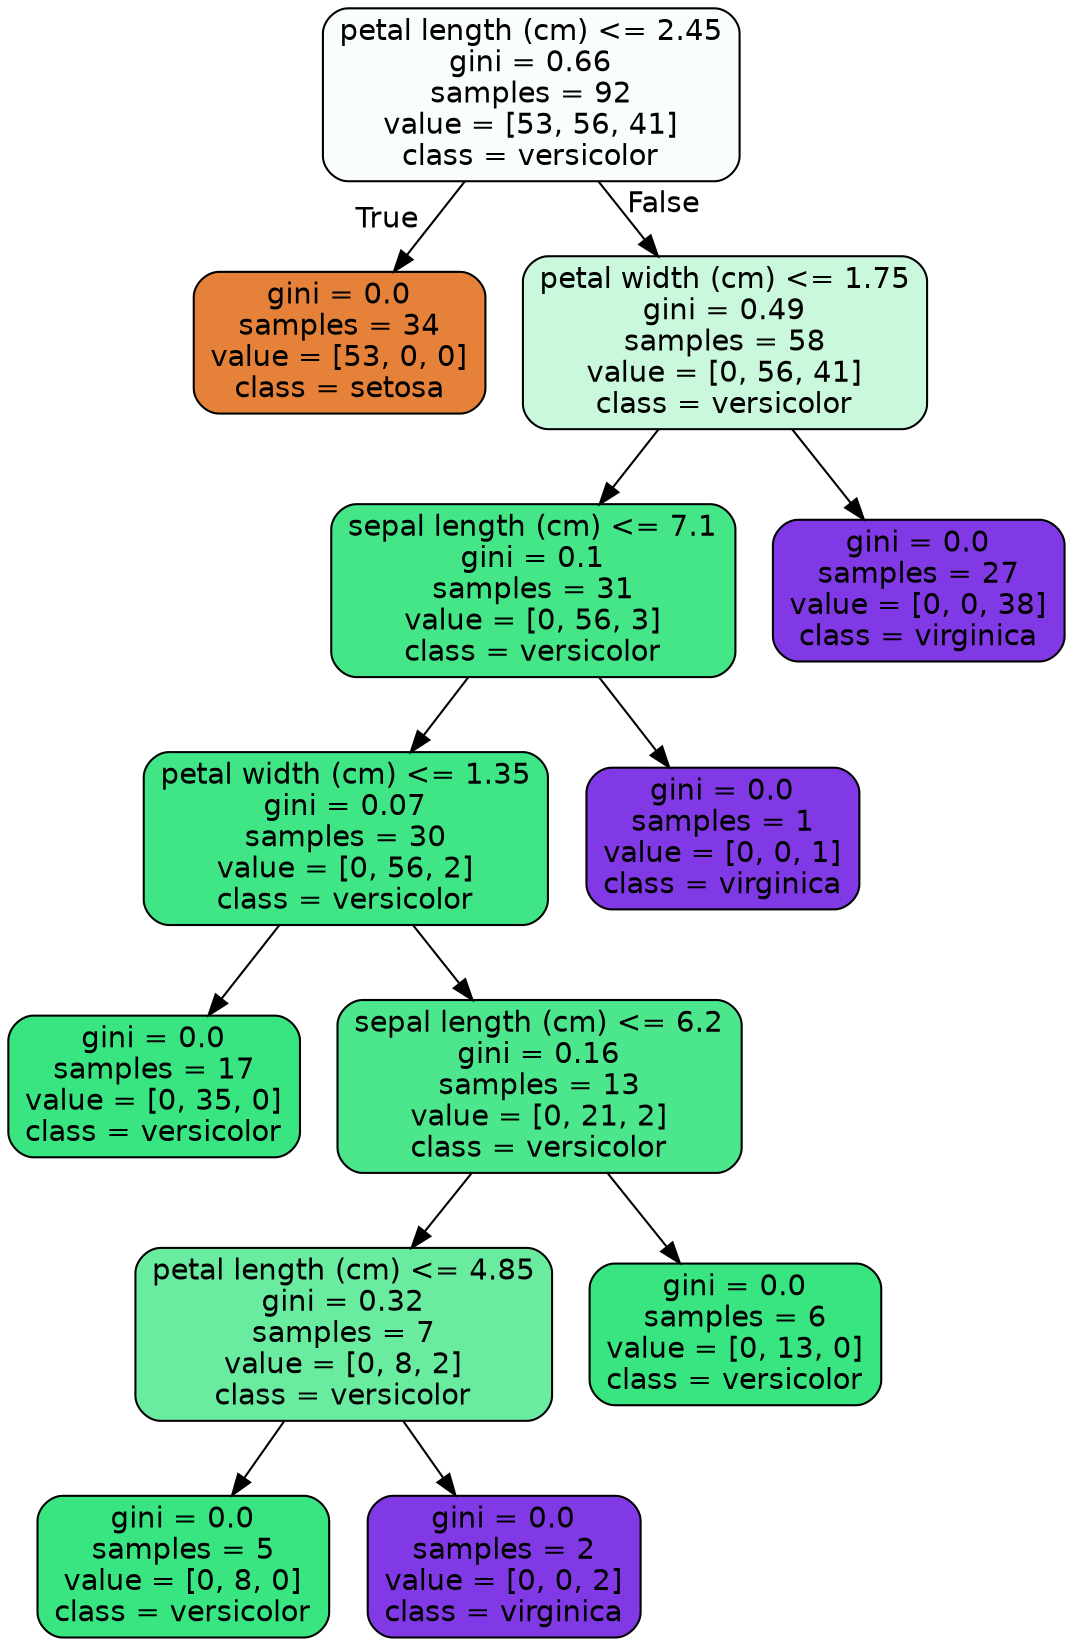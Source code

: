 digraph Tree {
node [shape=box, style="filled, rounded", color="black", fontname=helvetica] ;
edge [fontname=helvetica] ;
0 [label="petal length (cm) <= 2.45\ngini = 0.66\nsamples = 92\nvalue = [53, 56, 41]\nclass = versicolor", fillcolor="#f9fefb"] ;
1 [label="gini = 0.0\nsamples = 34\nvalue = [53, 0, 0]\nclass = setosa", fillcolor="#e58139"] ;
0 -> 1 [labeldistance=2.5, labelangle=45, headlabel="True"] ;
2 [label="petal width (cm) <= 1.75\ngini = 0.49\nsamples = 58\nvalue = [0, 56, 41]\nclass = versicolor", fillcolor="#caf8dd"] ;
0 -> 2 [labeldistance=2.5, labelangle=-45, headlabel="False"] ;
3 [label="sepal length (cm) <= 7.1\ngini = 0.1\nsamples = 31\nvalue = [0, 56, 3]\nclass = versicolor", fillcolor="#44e688"] ;
2 -> 3 ;
4 [label="petal width (cm) <= 1.35\ngini = 0.07\nsamples = 30\nvalue = [0, 56, 2]\nclass = versicolor", fillcolor="#40e686"] ;
3 -> 4 ;
5 [label="gini = 0.0\nsamples = 17\nvalue = [0, 35, 0]\nclass = versicolor", fillcolor="#39e581"] ;
4 -> 5 ;
6 [label="sepal length (cm) <= 6.2\ngini = 0.16\nsamples = 13\nvalue = [0, 21, 2]\nclass = versicolor", fillcolor="#4ce78d"] ;
4 -> 6 ;
7 [label="petal length (cm) <= 4.85\ngini = 0.32\nsamples = 7\nvalue = [0, 8, 2]\nclass = versicolor", fillcolor="#6aeca0"] ;
6 -> 7 ;
8 [label="gini = 0.0\nsamples = 5\nvalue = [0, 8, 0]\nclass = versicolor", fillcolor="#39e581"] ;
7 -> 8 ;
9 [label="gini = 0.0\nsamples = 2\nvalue = [0, 0, 2]\nclass = virginica", fillcolor="#8139e5"] ;
7 -> 9 ;
10 [label="gini = 0.0\nsamples = 6\nvalue = [0, 13, 0]\nclass = versicolor", fillcolor="#39e581"] ;
6 -> 10 ;
11 [label="gini = 0.0\nsamples = 1\nvalue = [0, 0, 1]\nclass = virginica", fillcolor="#8139e5"] ;
3 -> 11 ;
12 [label="gini = 0.0\nsamples = 27\nvalue = [0, 0, 38]\nclass = virginica", fillcolor="#8139e5"] ;
2 -> 12 ;
}